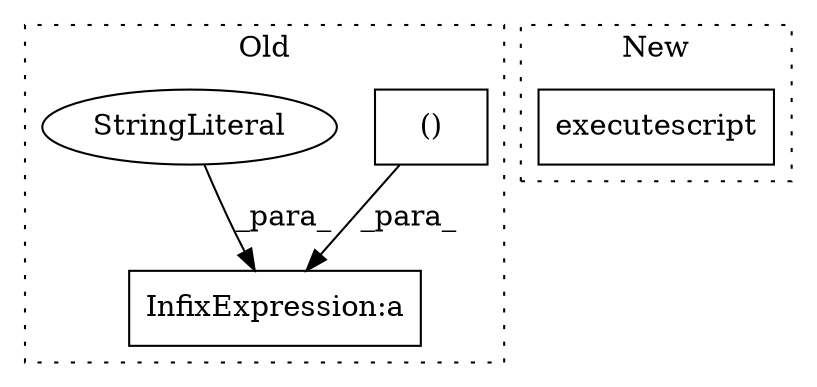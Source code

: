 digraph G {
subgraph cluster0 {
1 [label="()" a="106" s="2262" l="38" shape="box"];
3 [label="InfixExpression:a" a="27" s="2250" l="12" shape="box"];
4 [label="StringLiteral" a="45" s="2218" l="32" shape="ellipse"];
label = "Old";
style="dotted";
}
subgraph cluster1 {
2 [label="executescript" a="32" s="2373,2406" l="14,1" shape="box"];
label = "New";
style="dotted";
}
1 -> 3 [label="_para_"];
4 -> 3 [label="_para_"];
}